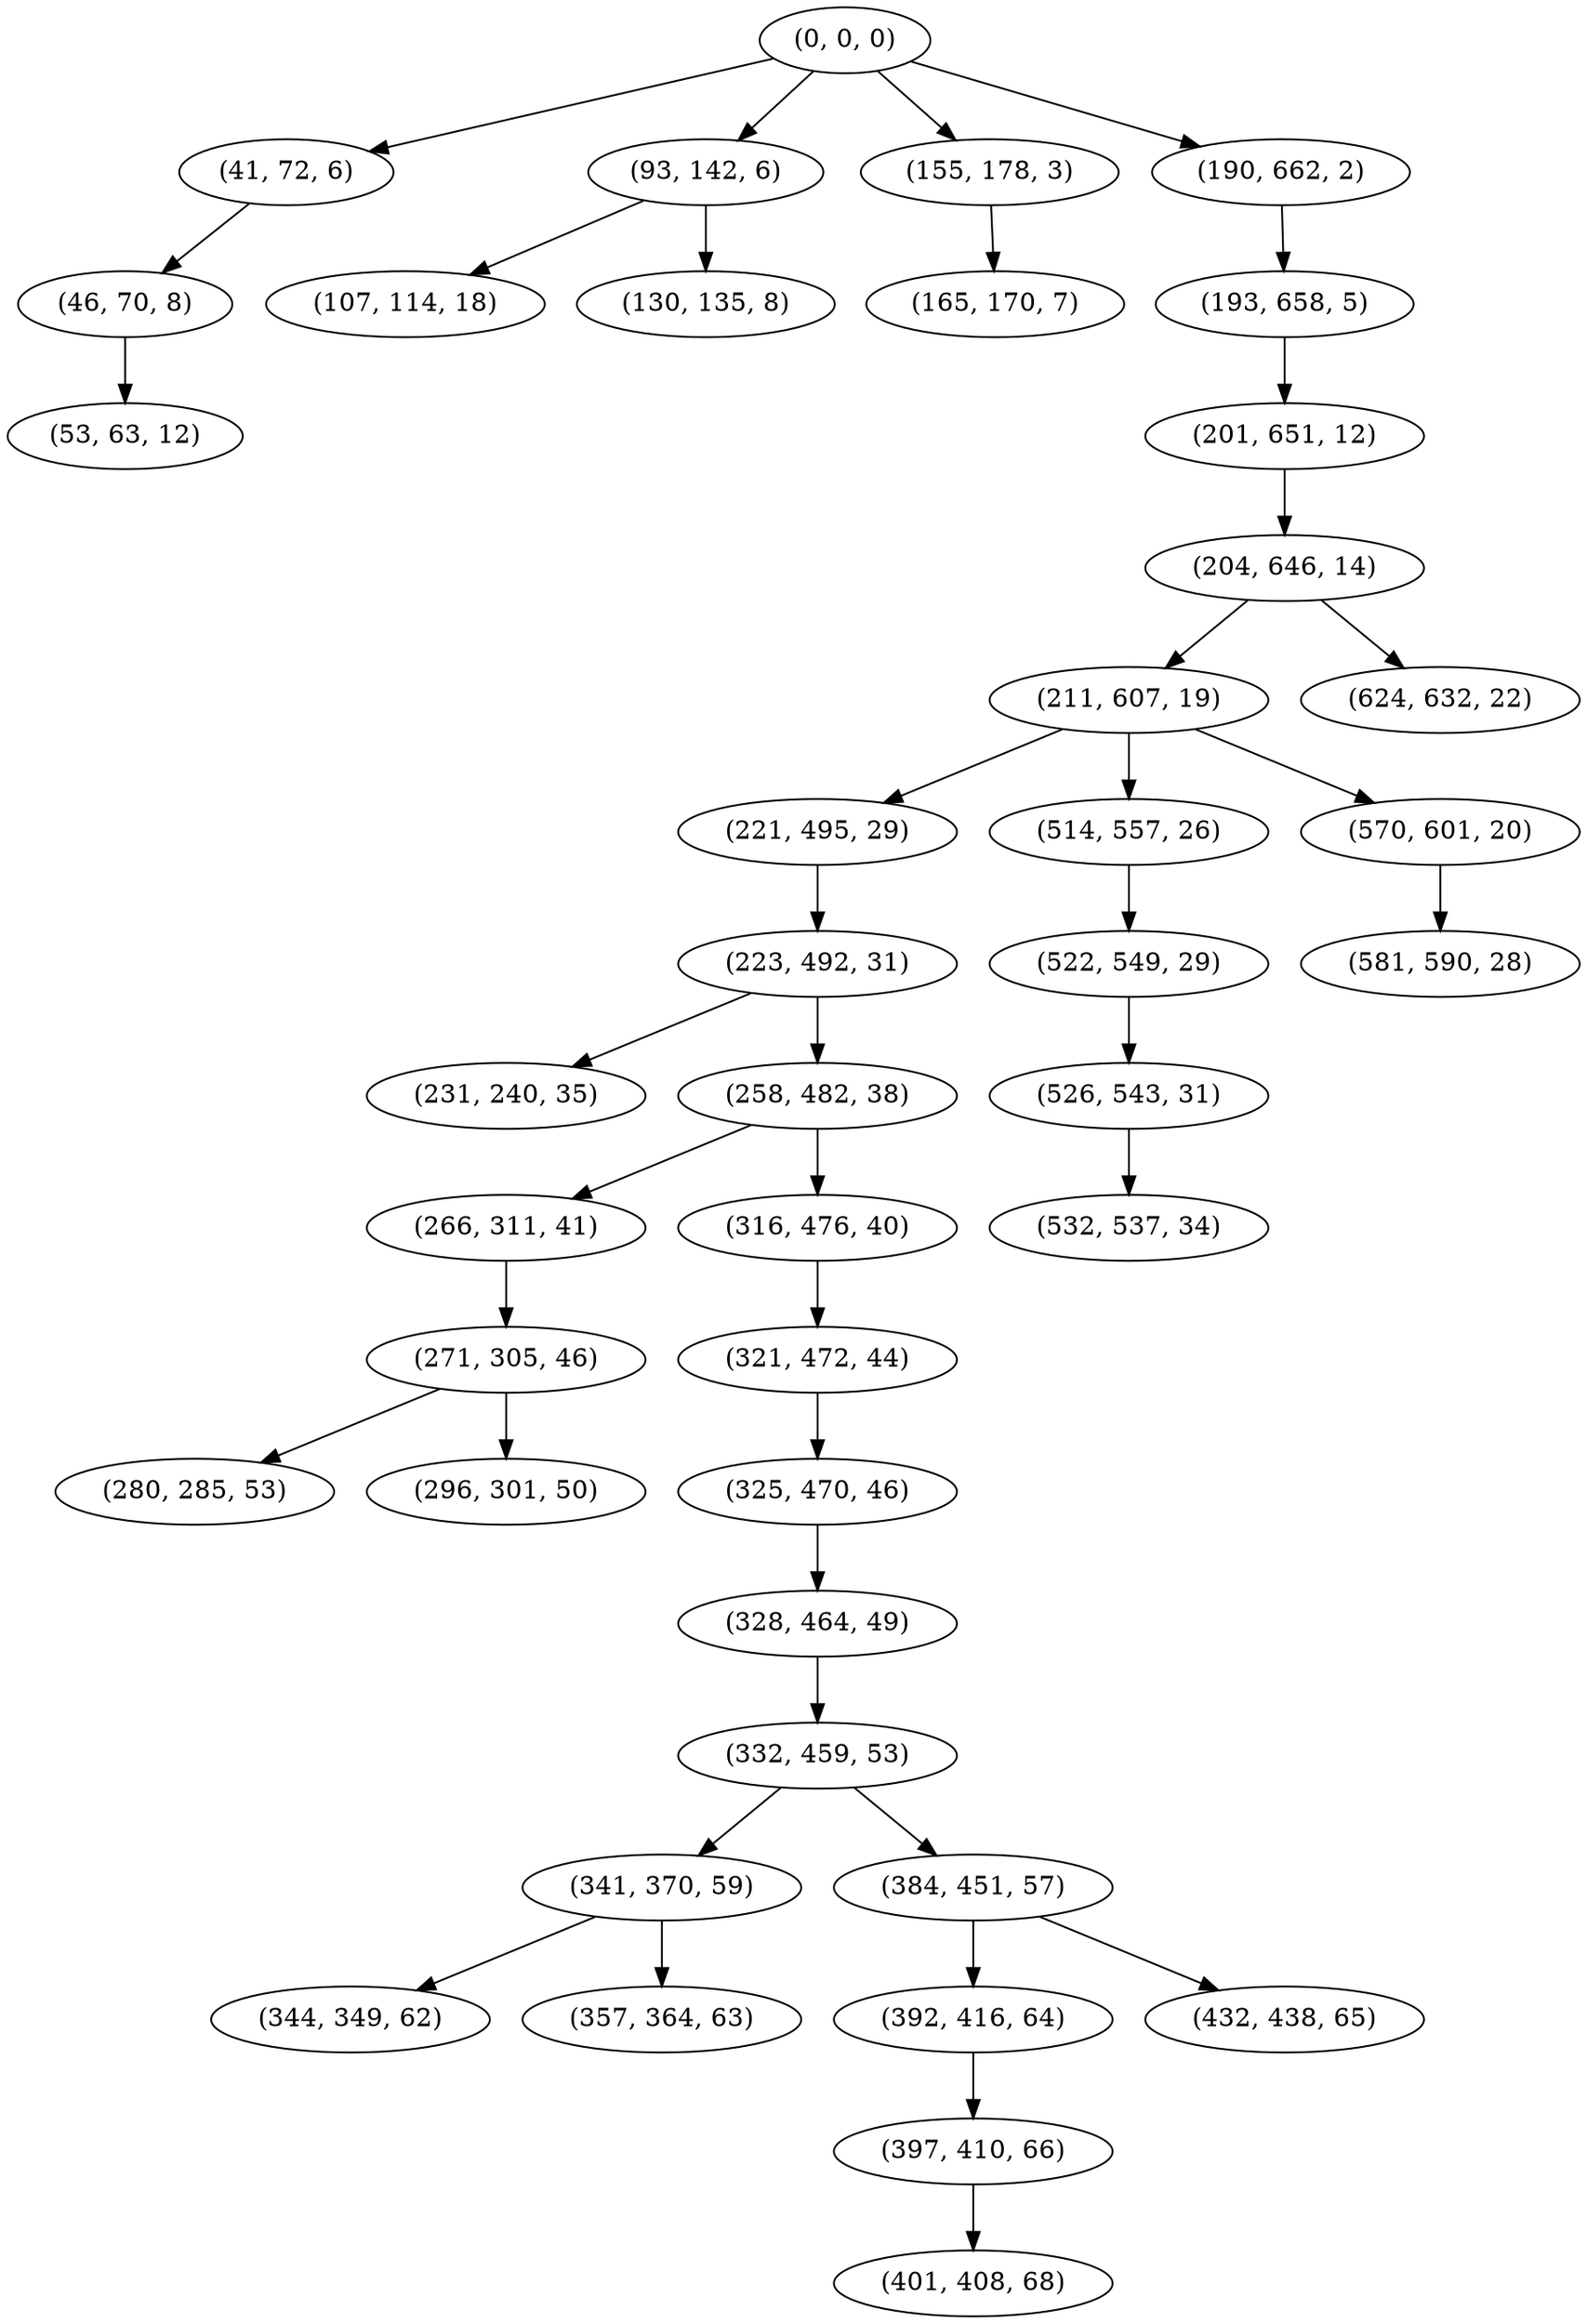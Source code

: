 digraph tree {
    "(0, 0, 0)";
    "(41, 72, 6)";
    "(46, 70, 8)";
    "(53, 63, 12)";
    "(93, 142, 6)";
    "(107, 114, 18)";
    "(130, 135, 8)";
    "(155, 178, 3)";
    "(165, 170, 7)";
    "(190, 662, 2)";
    "(193, 658, 5)";
    "(201, 651, 12)";
    "(204, 646, 14)";
    "(211, 607, 19)";
    "(221, 495, 29)";
    "(223, 492, 31)";
    "(231, 240, 35)";
    "(258, 482, 38)";
    "(266, 311, 41)";
    "(271, 305, 46)";
    "(280, 285, 53)";
    "(296, 301, 50)";
    "(316, 476, 40)";
    "(321, 472, 44)";
    "(325, 470, 46)";
    "(328, 464, 49)";
    "(332, 459, 53)";
    "(341, 370, 59)";
    "(344, 349, 62)";
    "(357, 364, 63)";
    "(384, 451, 57)";
    "(392, 416, 64)";
    "(397, 410, 66)";
    "(401, 408, 68)";
    "(432, 438, 65)";
    "(514, 557, 26)";
    "(522, 549, 29)";
    "(526, 543, 31)";
    "(532, 537, 34)";
    "(570, 601, 20)";
    "(581, 590, 28)";
    "(624, 632, 22)";
    "(0, 0, 0)" -> "(41, 72, 6)";
    "(0, 0, 0)" -> "(93, 142, 6)";
    "(0, 0, 0)" -> "(155, 178, 3)";
    "(0, 0, 0)" -> "(190, 662, 2)";
    "(41, 72, 6)" -> "(46, 70, 8)";
    "(46, 70, 8)" -> "(53, 63, 12)";
    "(93, 142, 6)" -> "(107, 114, 18)";
    "(93, 142, 6)" -> "(130, 135, 8)";
    "(155, 178, 3)" -> "(165, 170, 7)";
    "(190, 662, 2)" -> "(193, 658, 5)";
    "(193, 658, 5)" -> "(201, 651, 12)";
    "(201, 651, 12)" -> "(204, 646, 14)";
    "(204, 646, 14)" -> "(211, 607, 19)";
    "(204, 646, 14)" -> "(624, 632, 22)";
    "(211, 607, 19)" -> "(221, 495, 29)";
    "(211, 607, 19)" -> "(514, 557, 26)";
    "(211, 607, 19)" -> "(570, 601, 20)";
    "(221, 495, 29)" -> "(223, 492, 31)";
    "(223, 492, 31)" -> "(231, 240, 35)";
    "(223, 492, 31)" -> "(258, 482, 38)";
    "(258, 482, 38)" -> "(266, 311, 41)";
    "(258, 482, 38)" -> "(316, 476, 40)";
    "(266, 311, 41)" -> "(271, 305, 46)";
    "(271, 305, 46)" -> "(280, 285, 53)";
    "(271, 305, 46)" -> "(296, 301, 50)";
    "(316, 476, 40)" -> "(321, 472, 44)";
    "(321, 472, 44)" -> "(325, 470, 46)";
    "(325, 470, 46)" -> "(328, 464, 49)";
    "(328, 464, 49)" -> "(332, 459, 53)";
    "(332, 459, 53)" -> "(341, 370, 59)";
    "(332, 459, 53)" -> "(384, 451, 57)";
    "(341, 370, 59)" -> "(344, 349, 62)";
    "(341, 370, 59)" -> "(357, 364, 63)";
    "(384, 451, 57)" -> "(392, 416, 64)";
    "(384, 451, 57)" -> "(432, 438, 65)";
    "(392, 416, 64)" -> "(397, 410, 66)";
    "(397, 410, 66)" -> "(401, 408, 68)";
    "(514, 557, 26)" -> "(522, 549, 29)";
    "(522, 549, 29)" -> "(526, 543, 31)";
    "(526, 543, 31)" -> "(532, 537, 34)";
    "(570, 601, 20)" -> "(581, 590, 28)";
}
